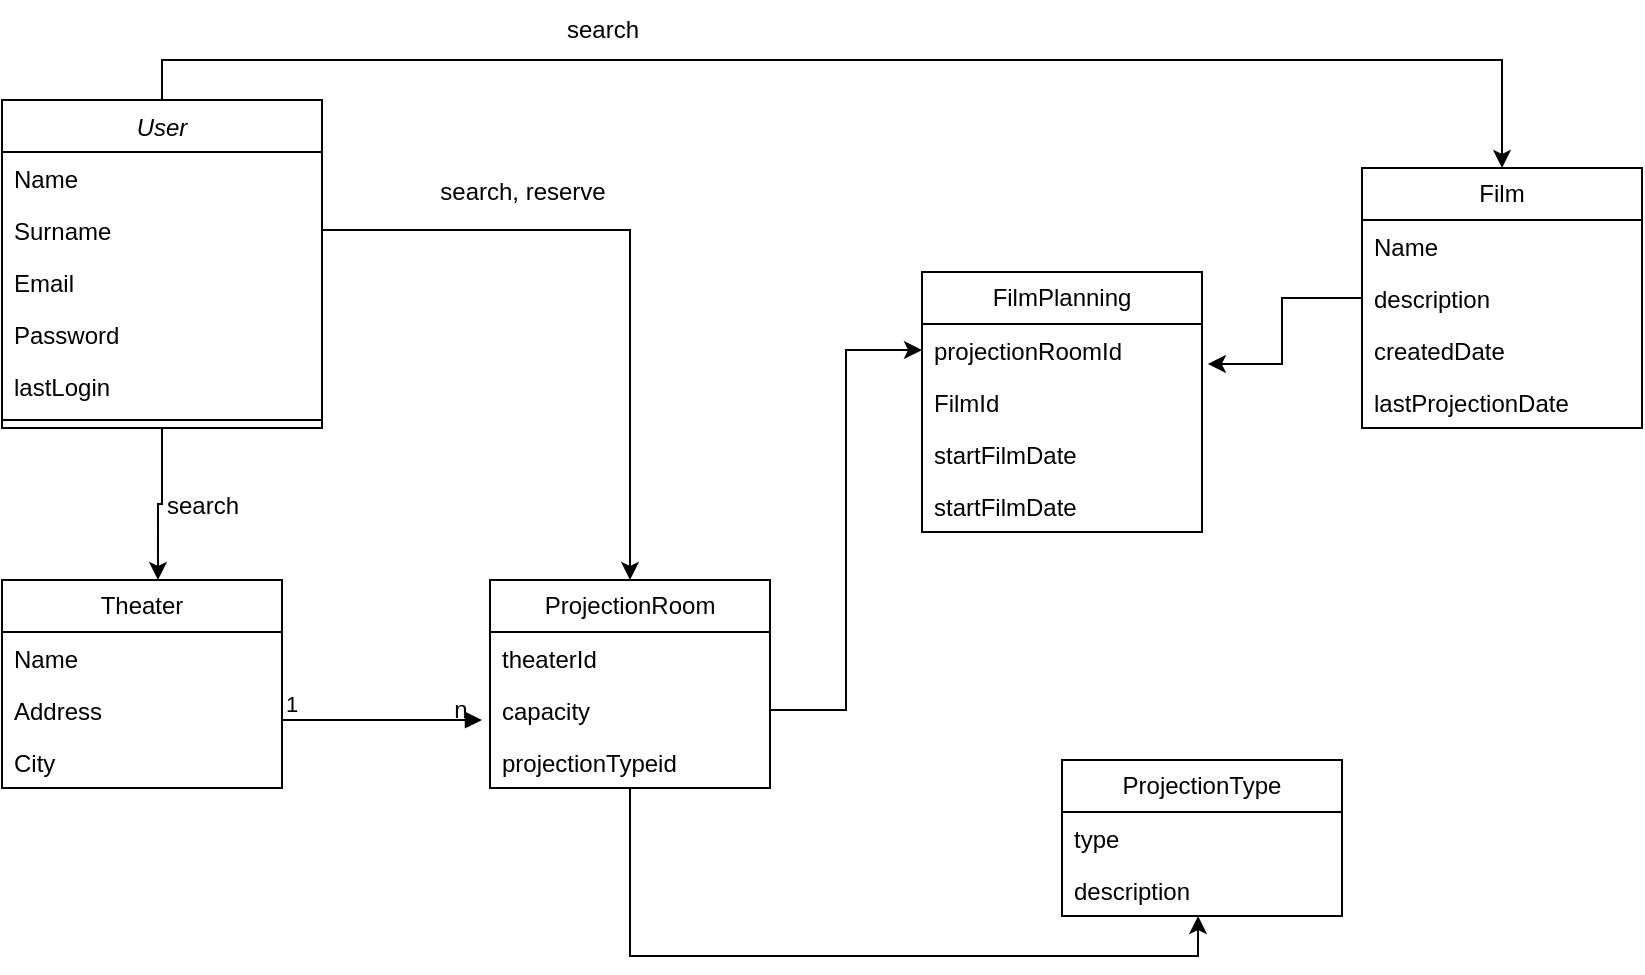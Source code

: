 <mxfile version="22.0.8" type="google">
  <diagram id="C5RBs43oDa-KdzZeNtuy" name="Page-1">
    <mxGraphModel grid="1" page="1" gridSize="10" guides="1" tooltips="1" connect="1" arrows="1" fold="1" pageScale="1" pageWidth="827" pageHeight="1169" math="0" shadow="0">
      <root>
        <mxCell id="WIyWlLk6GJQsqaUBKTNV-0" />
        <mxCell id="WIyWlLk6GJQsqaUBKTNV-1" parent="WIyWlLk6GJQsqaUBKTNV-0" />
        <mxCell id="T38bVic4phI_fbQ1GMNw-31" style="edgeStyle=orthogonalEdgeStyle;rounded=0;orthogonalLoop=1;jettySize=auto;html=1;exitX=0.5;exitY=0;exitDx=0;exitDy=0;entryX=0.5;entryY=0;entryDx=0;entryDy=0;" edge="1" parent="WIyWlLk6GJQsqaUBKTNV-1" source="zkfFHV4jXpPFQw0GAbJ--0" target="T38bVic4phI_fbQ1GMNw-19">
          <mxGeometry relative="1" as="geometry" />
        </mxCell>
        <mxCell id="zkfFHV4jXpPFQw0GAbJ--0" value="User" style="swimlane;fontStyle=2;align=center;verticalAlign=top;childLayout=stackLayout;horizontal=1;startSize=26;horizontalStack=0;resizeParent=1;resizeLast=0;collapsible=1;marginBottom=0;rounded=0;shadow=0;strokeWidth=1;" vertex="1" parent="WIyWlLk6GJQsqaUBKTNV-1">
          <mxGeometry x="100" y="50" width="160" height="164" as="geometry">
            <mxRectangle x="230" y="140" width="160" height="26" as="alternateBounds" />
          </mxGeometry>
        </mxCell>
        <mxCell id="zkfFHV4jXpPFQw0GAbJ--1" value="Name" style="text;align=left;verticalAlign=top;spacingLeft=4;spacingRight=4;overflow=hidden;rotatable=0;points=[[0,0.5],[1,0.5]];portConstraint=eastwest;" vertex="1" parent="zkfFHV4jXpPFQw0GAbJ--0">
          <mxGeometry y="26" width="160" height="26" as="geometry" />
        </mxCell>
        <mxCell id="zkfFHV4jXpPFQw0GAbJ--2" value="Surname" style="text;align=left;verticalAlign=top;spacingLeft=4;spacingRight=4;overflow=hidden;rotatable=0;points=[[0,0.5],[1,0.5]];portConstraint=eastwest;rounded=0;shadow=0;html=0;" vertex="1" parent="zkfFHV4jXpPFQw0GAbJ--0">
          <mxGeometry y="52" width="160" height="26" as="geometry" />
        </mxCell>
        <mxCell id="T38bVic4phI_fbQ1GMNw-0" value="Email" style="text;align=left;verticalAlign=top;spacingLeft=4;spacingRight=4;overflow=hidden;rotatable=0;points=[[0,0.5],[1,0.5]];portConstraint=eastwest;rounded=0;shadow=0;html=0;" vertex="1" parent="zkfFHV4jXpPFQw0GAbJ--0">
          <mxGeometry y="78" width="160" height="26" as="geometry" />
        </mxCell>
        <mxCell id="zkfFHV4jXpPFQw0GAbJ--3" value="Password" style="text;align=left;verticalAlign=top;spacingLeft=4;spacingRight=4;overflow=hidden;rotatable=0;points=[[0,0.5],[1,0.5]];portConstraint=eastwest;rounded=0;shadow=0;html=0;" vertex="1" parent="zkfFHV4jXpPFQw0GAbJ--0">
          <mxGeometry y="104" width="160" height="26" as="geometry" />
        </mxCell>
        <mxCell id="T38bVic4phI_fbQ1GMNw-52" value="lastLogin" style="text;align=left;verticalAlign=top;spacingLeft=4;spacingRight=4;overflow=hidden;rotatable=0;points=[[0,0.5],[1,0.5]];portConstraint=eastwest;rounded=0;shadow=0;html=0;" vertex="1" parent="zkfFHV4jXpPFQw0GAbJ--0">
          <mxGeometry y="130" width="160" height="26" as="geometry" />
        </mxCell>
        <mxCell id="zkfFHV4jXpPFQw0GAbJ--4" value="" style="line;html=1;strokeWidth=1;align=left;verticalAlign=middle;spacingTop=-1;spacingLeft=3;spacingRight=3;rotatable=0;labelPosition=right;points=[];portConstraint=eastwest;" vertex="1" parent="zkfFHV4jXpPFQw0GAbJ--0">
          <mxGeometry y="156" width="160" height="8" as="geometry" />
        </mxCell>
        <mxCell id="T38bVic4phI_fbQ1GMNw-1" value="Theater" style="swimlane;fontStyle=0;childLayout=stackLayout;horizontal=1;startSize=26;fillColor=none;horizontalStack=0;resizeParent=1;resizeParentMax=0;resizeLast=0;collapsible=1;marginBottom=0;whiteSpace=wrap;html=1;" vertex="1" parent="WIyWlLk6GJQsqaUBKTNV-1">
          <mxGeometry x="100" y="290" width="140" height="104" as="geometry" />
        </mxCell>
        <mxCell id="T38bVic4phI_fbQ1GMNw-2" value="Name" style="text;strokeColor=none;fillColor=none;align=left;verticalAlign=top;spacingLeft=4;spacingRight=4;overflow=hidden;rotatable=0;points=[[0,0.5],[1,0.5]];portConstraint=eastwest;whiteSpace=wrap;html=1;" vertex="1" parent="T38bVic4phI_fbQ1GMNw-1">
          <mxGeometry y="26" width="140" height="26" as="geometry" />
        </mxCell>
        <mxCell id="T38bVic4phI_fbQ1GMNw-3" value="Address" style="text;strokeColor=none;fillColor=none;align=left;verticalAlign=top;spacingLeft=4;spacingRight=4;overflow=hidden;rotatable=0;points=[[0,0.5],[1,0.5]];portConstraint=eastwest;whiteSpace=wrap;html=1;" vertex="1" parent="T38bVic4phI_fbQ1GMNw-1">
          <mxGeometry y="52" width="140" height="26" as="geometry" />
        </mxCell>
        <mxCell id="T38bVic4phI_fbQ1GMNw-4" value="City" style="text;strokeColor=none;fillColor=none;align=left;verticalAlign=top;spacingLeft=4;spacingRight=4;overflow=hidden;rotatable=0;points=[[0,0.5],[1,0.5]];portConstraint=eastwest;whiteSpace=wrap;html=1;" vertex="1" parent="T38bVic4phI_fbQ1GMNw-1">
          <mxGeometry y="78" width="140" height="26" as="geometry" />
        </mxCell>
        <mxCell id="T38bVic4phI_fbQ1GMNw-5" value="ProjectionRoom" style="swimlane;fontStyle=0;childLayout=stackLayout;horizontal=1;startSize=26;fillColor=none;horizontalStack=0;resizeParent=1;resizeParentMax=0;resizeLast=0;collapsible=1;marginBottom=0;whiteSpace=wrap;html=1;" vertex="1" parent="WIyWlLk6GJQsqaUBKTNV-1">
          <mxGeometry x="344" y="290" width="140" height="104" as="geometry" />
        </mxCell>
        <mxCell id="T38bVic4phI_fbQ1GMNw-6" value="theaterId" style="text;strokeColor=none;fillColor=none;align=left;verticalAlign=top;spacingLeft=4;spacingRight=4;overflow=hidden;rotatable=0;points=[[0,0.5],[1,0.5]];portConstraint=eastwest;whiteSpace=wrap;html=1;" vertex="1" parent="T38bVic4phI_fbQ1GMNw-5">
          <mxGeometry y="26" width="140" height="26" as="geometry" />
        </mxCell>
        <mxCell id="T38bVic4phI_fbQ1GMNw-7" value="capacity" style="text;strokeColor=none;fillColor=none;align=left;verticalAlign=top;spacingLeft=4;spacingRight=4;overflow=hidden;rotatable=0;points=[[0,0.5],[1,0.5]];portConstraint=eastwest;whiteSpace=wrap;html=1;" vertex="1" parent="T38bVic4phI_fbQ1GMNw-5">
          <mxGeometry y="52" width="140" height="26" as="geometry" />
        </mxCell>
        <mxCell id="T38bVic4phI_fbQ1GMNw-8" value="projectionTypeid" style="text;strokeColor=none;fillColor=none;align=left;verticalAlign=top;spacingLeft=4;spacingRight=4;overflow=hidden;rotatable=0;points=[[0,0.5],[1,0.5]];portConstraint=eastwest;whiteSpace=wrap;html=1;" vertex="1" parent="T38bVic4phI_fbQ1GMNw-5">
          <mxGeometry y="78" width="140" height="26" as="geometry" />
        </mxCell>
        <mxCell id="T38bVic4phI_fbQ1GMNw-9" value="ProjectionType" style="swimlane;fontStyle=0;childLayout=stackLayout;horizontal=1;startSize=26;fillColor=none;horizontalStack=0;resizeParent=1;resizeParentMax=0;resizeLast=0;collapsible=1;marginBottom=0;whiteSpace=wrap;html=1;" vertex="1" parent="WIyWlLk6GJQsqaUBKTNV-1">
          <mxGeometry x="630" y="380" width="140" height="78" as="geometry" />
        </mxCell>
        <mxCell id="T38bVic4phI_fbQ1GMNw-10" value="type" style="text;strokeColor=none;fillColor=none;align=left;verticalAlign=top;spacingLeft=4;spacingRight=4;overflow=hidden;rotatable=0;points=[[0,0.5],[1,0.5]];portConstraint=eastwest;whiteSpace=wrap;html=1;" vertex="1" parent="T38bVic4phI_fbQ1GMNw-9">
          <mxGeometry y="26" width="140" height="26" as="geometry" />
        </mxCell>
        <mxCell id="T38bVic4phI_fbQ1GMNw-11" value="description" style="text;strokeColor=none;fillColor=none;align=left;verticalAlign=top;spacingLeft=4;spacingRight=4;overflow=hidden;rotatable=0;points=[[0,0.5],[1,0.5]];portConstraint=eastwest;whiteSpace=wrap;html=1;" vertex="1" parent="T38bVic4phI_fbQ1GMNw-9">
          <mxGeometry y="52" width="140" height="26" as="geometry" />
        </mxCell>
        <mxCell id="T38bVic4phI_fbQ1GMNw-16" value="" style="endArrow=block;endFill=1;html=1;edgeStyle=orthogonalEdgeStyle;align=left;verticalAlign=top;rounded=0;" edge="1" parent="WIyWlLk6GJQsqaUBKTNV-1">
          <mxGeometry x="-1" relative="1" as="geometry">
            <mxPoint x="240" y="360" as="sourcePoint" />
            <mxPoint x="340" y="360" as="targetPoint" />
          </mxGeometry>
        </mxCell>
        <mxCell id="T38bVic4phI_fbQ1GMNw-17" value="1" style="edgeLabel;resizable=0;html=1;align=left;verticalAlign=bottom;" connectable="0" vertex="1" parent="T38bVic4phI_fbQ1GMNw-16">
          <mxGeometry x="-1" relative="1" as="geometry" />
        </mxCell>
        <mxCell id="T38bVic4phI_fbQ1GMNw-18" value="n" style="text;html=1;align=center;verticalAlign=middle;resizable=0;points=[];autosize=1;strokeColor=none;fillColor=none;" vertex="1" parent="WIyWlLk6GJQsqaUBKTNV-1">
          <mxGeometry x="314" y="340" width="30" height="30" as="geometry" />
        </mxCell>
        <mxCell id="T38bVic4phI_fbQ1GMNw-19" value="Film" style="swimlane;fontStyle=0;childLayout=stackLayout;horizontal=1;startSize=26;fillColor=none;horizontalStack=0;resizeParent=1;resizeParentMax=0;resizeLast=0;collapsible=1;marginBottom=0;whiteSpace=wrap;html=1;" vertex="1" parent="WIyWlLk6GJQsqaUBKTNV-1">
          <mxGeometry x="780" y="84" width="140" height="130" as="geometry" />
        </mxCell>
        <mxCell id="T38bVic4phI_fbQ1GMNw-20" value="Name" style="text;strokeColor=none;fillColor=none;align=left;verticalAlign=top;spacingLeft=4;spacingRight=4;overflow=hidden;rotatable=0;points=[[0,0.5],[1,0.5]];portConstraint=eastwest;whiteSpace=wrap;html=1;" vertex="1" parent="T38bVic4phI_fbQ1GMNw-19">
          <mxGeometry y="26" width="140" height="26" as="geometry" />
        </mxCell>
        <mxCell id="T38bVic4phI_fbQ1GMNw-21" value="description" style="text;strokeColor=none;fillColor=none;align=left;verticalAlign=top;spacingLeft=4;spacingRight=4;overflow=hidden;rotatable=0;points=[[0,0.5],[1,0.5]];portConstraint=eastwest;whiteSpace=wrap;html=1;" vertex="1" parent="T38bVic4phI_fbQ1GMNw-19">
          <mxGeometry y="52" width="140" height="26" as="geometry" />
        </mxCell>
        <mxCell id="T38bVic4phI_fbQ1GMNw-22" value="createdDate" style="text;strokeColor=none;fillColor=none;align=left;verticalAlign=top;spacingLeft=4;spacingRight=4;overflow=hidden;rotatable=0;points=[[0,0.5],[1,0.5]];portConstraint=eastwest;whiteSpace=wrap;html=1;" vertex="1" parent="T38bVic4phI_fbQ1GMNw-19">
          <mxGeometry y="78" width="140" height="26" as="geometry" />
        </mxCell>
        <mxCell id="T38bVic4phI_fbQ1GMNw-23" value="lastProjectionDate" style="text;strokeColor=none;fillColor=none;align=left;verticalAlign=top;spacingLeft=4;spacingRight=4;overflow=hidden;rotatable=0;points=[[0,0.5],[1,0.5]];portConstraint=eastwest;whiteSpace=wrap;html=1;" vertex="1" parent="T38bVic4phI_fbQ1GMNw-19">
          <mxGeometry y="104" width="140" height="26" as="geometry" />
        </mxCell>
        <mxCell id="T38bVic4phI_fbQ1GMNw-26" style="edgeStyle=orthogonalEdgeStyle;rounded=0;orthogonalLoop=1;jettySize=auto;html=1;entryX=0.486;entryY=1;entryDx=0;entryDy=0;entryPerimeter=0;" edge="1" parent="WIyWlLk6GJQsqaUBKTNV-1" source="T38bVic4phI_fbQ1GMNw-5" target="T38bVic4phI_fbQ1GMNw-11">
          <mxGeometry relative="1" as="geometry" />
        </mxCell>
        <mxCell id="T38bVic4phI_fbQ1GMNw-27" style="edgeStyle=orthogonalEdgeStyle;rounded=0;orthogonalLoop=1;jettySize=auto;html=1;exitX=0.5;exitY=1;exitDx=0;exitDy=0;entryX=0.557;entryY=0;entryDx=0;entryDy=0;entryPerimeter=0;" edge="1" parent="WIyWlLk6GJQsqaUBKTNV-1" source="zkfFHV4jXpPFQw0GAbJ--0" target="T38bVic4phI_fbQ1GMNw-1">
          <mxGeometry relative="1" as="geometry" />
        </mxCell>
        <mxCell id="T38bVic4phI_fbQ1GMNw-28" value="search" style="text;html=1;align=center;verticalAlign=middle;resizable=0;points=[];autosize=1;strokeColor=none;fillColor=none;" vertex="1" parent="WIyWlLk6GJQsqaUBKTNV-1">
          <mxGeometry x="170" y="238" width="60" height="30" as="geometry" />
        </mxCell>
        <mxCell id="T38bVic4phI_fbQ1GMNw-29" style="edgeStyle=orthogonalEdgeStyle;rounded=0;orthogonalLoop=1;jettySize=auto;html=1;entryX=0.5;entryY=0;entryDx=0;entryDy=0;" edge="1" parent="WIyWlLk6GJQsqaUBKTNV-1" source="zkfFHV4jXpPFQw0GAbJ--2" target="T38bVic4phI_fbQ1GMNw-5">
          <mxGeometry relative="1" as="geometry" />
        </mxCell>
        <mxCell id="T38bVic4phI_fbQ1GMNw-30" value="search, reserve&lt;br&gt;&amp;nbsp;" style="text;html=1;align=center;verticalAlign=middle;resizable=0;points=[];autosize=1;strokeColor=none;fillColor=none;" vertex="1" parent="WIyWlLk6GJQsqaUBKTNV-1">
          <mxGeometry x="305" y="83" width="110" height="40" as="geometry" />
        </mxCell>
        <mxCell id="T38bVic4phI_fbQ1GMNw-32" value="search" style="text;html=1;align=center;verticalAlign=middle;resizable=0;points=[];autosize=1;strokeColor=none;fillColor=none;" vertex="1" parent="WIyWlLk6GJQsqaUBKTNV-1">
          <mxGeometry x="370" width="60" height="30" as="geometry" />
        </mxCell>
        <mxCell id="T38bVic4phI_fbQ1GMNw-58" value="FilmPlanning" style="swimlane;fontStyle=0;childLayout=stackLayout;horizontal=1;startSize=26;fillColor=none;horizontalStack=0;resizeParent=1;resizeParentMax=0;resizeLast=0;collapsible=1;marginBottom=0;whiteSpace=wrap;html=1;" vertex="1" parent="WIyWlLk6GJQsqaUBKTNV-1">
          <mxGeometry x="560" y="136" width="140" height="130" as="geometry" />
        </mxCell>
        <mxCell id="T38bVic4phI_fbQ1GMNw-59" value="projectionRoomId" style="text;strokeColor=none;fillColor=none;align=left;verticalAlign=top;spacingLeft=4;spacingRight=4;overflow=hidden;rotatable=0;points=[[0,0.5],[1,0.5]];portConstraint=eastwest;whiteSpace=wrap;html=1;" vertex="1" parent="T38bVic4phI_fbQ1GMNw-58">
          <mxGeometry y="26" width="140" height="26" as="geometry" />
        </mxCell>
        <mxCell id="T38bVic4phI_fbQ1GMNw-60" value="FilmId" style="text;strokeColor=none;fillColor=none;align=left;verticalAlign=top;spacingLeft=4;spacingRight=4;overflow=hidden;rotatable=0;points=[[0,0.5],[1,0.5]];portConstraint=eastwest;whiteSpace=wrap;html=1;" vertex="1" parent="T38bVic4phI_fbQ1GMNw-58">
          <mxGeometry y="52" width="140" height="26" as="geometry" />
        </mxCell>
        <mxCell id="T38bVic4phI_fbQ1GMNw-61" value="startFilmDate" style="text;strokeColor=none;fillColor=none;align=left;verticalAlign=top;spacingLeft=4;spacingRight=4;overflow=hidden;rotatable=0;points=[[0,0.5],[1,0.5]];portConstraint=eastwest;whiteSpace=wrap;html=1;" vertex="1" parent="T38bVic4phI_fbQ1GMNw-58">
          <mxGeometry y="78" width="140" height="26" as="geometry" />
        </mxCell>
        <mxCell id="T38bVic4phI_fbQ1GMNw-64" value="startFilmDate" style="text;strokeColor=none;fillColor=none;align=left;verticalAlign=top;spacingLeft=4;spacingRight=4;overflow=hidden;rotatable=0;points=[[0,0.5],[1,0.5]];portConstraint=eastwest;whiteSpace=wrap;html=1;" vertex="1" parent="T38bVic4phI_fbQ1GMNw-58">
          <mxGeometry y="104" width="140" height="26" as="geometry" />
        </mxCell>
        <mxCell id="T38bVic4phI_fbQ1GMNw-62" style="edgeStyle=orthogonalEdgeStyle;rounded=0;orthogonalLoop=1;jettySize=auto;html=1;entryX=0;entryY=0.5;entryDx=0;entryDy=0;" edge="1" parent="WIyWlLk6GJQsqaUBKTNV-1" source="T38bVic4phI_fbQ1GMNw-7" target="T38bVic4phI_fbQ1GMNw-59">
          <mxGeometry relative="1" as="geometry" />
        </mxCell>
        <mxCell id="T38bVic4phI_fbQ1GMNw-63" style="edgeStyle=orthogonalEdgeStyle;rounded=0;orthogonalLoop=1;jettySize=auto;html=1;entryX=1.021;entryY=0.769;entryDx=0;entryDy=0;entryPerimeter=0;" edge="1" parent="WIyWlLk6GJQsqaUBKTNV-1" source="T38bVic4phI_fbQ1GMNw-21" target="T38bVic4phI_fbQ1GMNw-59">
          <mxGeometry relative="1" as="geometry" />
        </mxCell>
      </root>
    </mxGraphModel>
  </diagram>
</mxfile>
